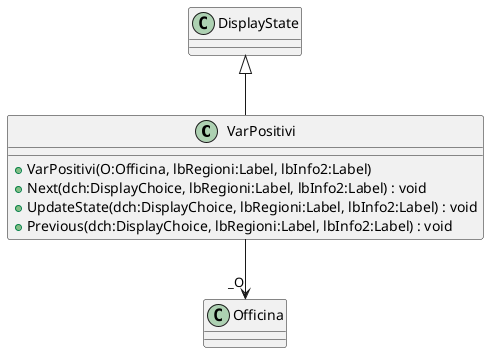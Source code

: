 @startuml
class VarPositivi {
    + VarPositivi(O:Officina, lbRegioni:Label, lbInfo2:Label)
    + Next(dch:DisplayChoice, lbRegioni:Label, lbInfo2:Label) : void
    + UpdateState(dch:DisplayChoice, lbRegioni:Label, lbInfo2:Label) : void
    + Previous(dch:DisplayChoice, lbRegioni:Label, lbInfo2:Label) : void
}
DisplayState <|-- VarPositivi
VarPositivi --> "_O" Officina
@enduml
